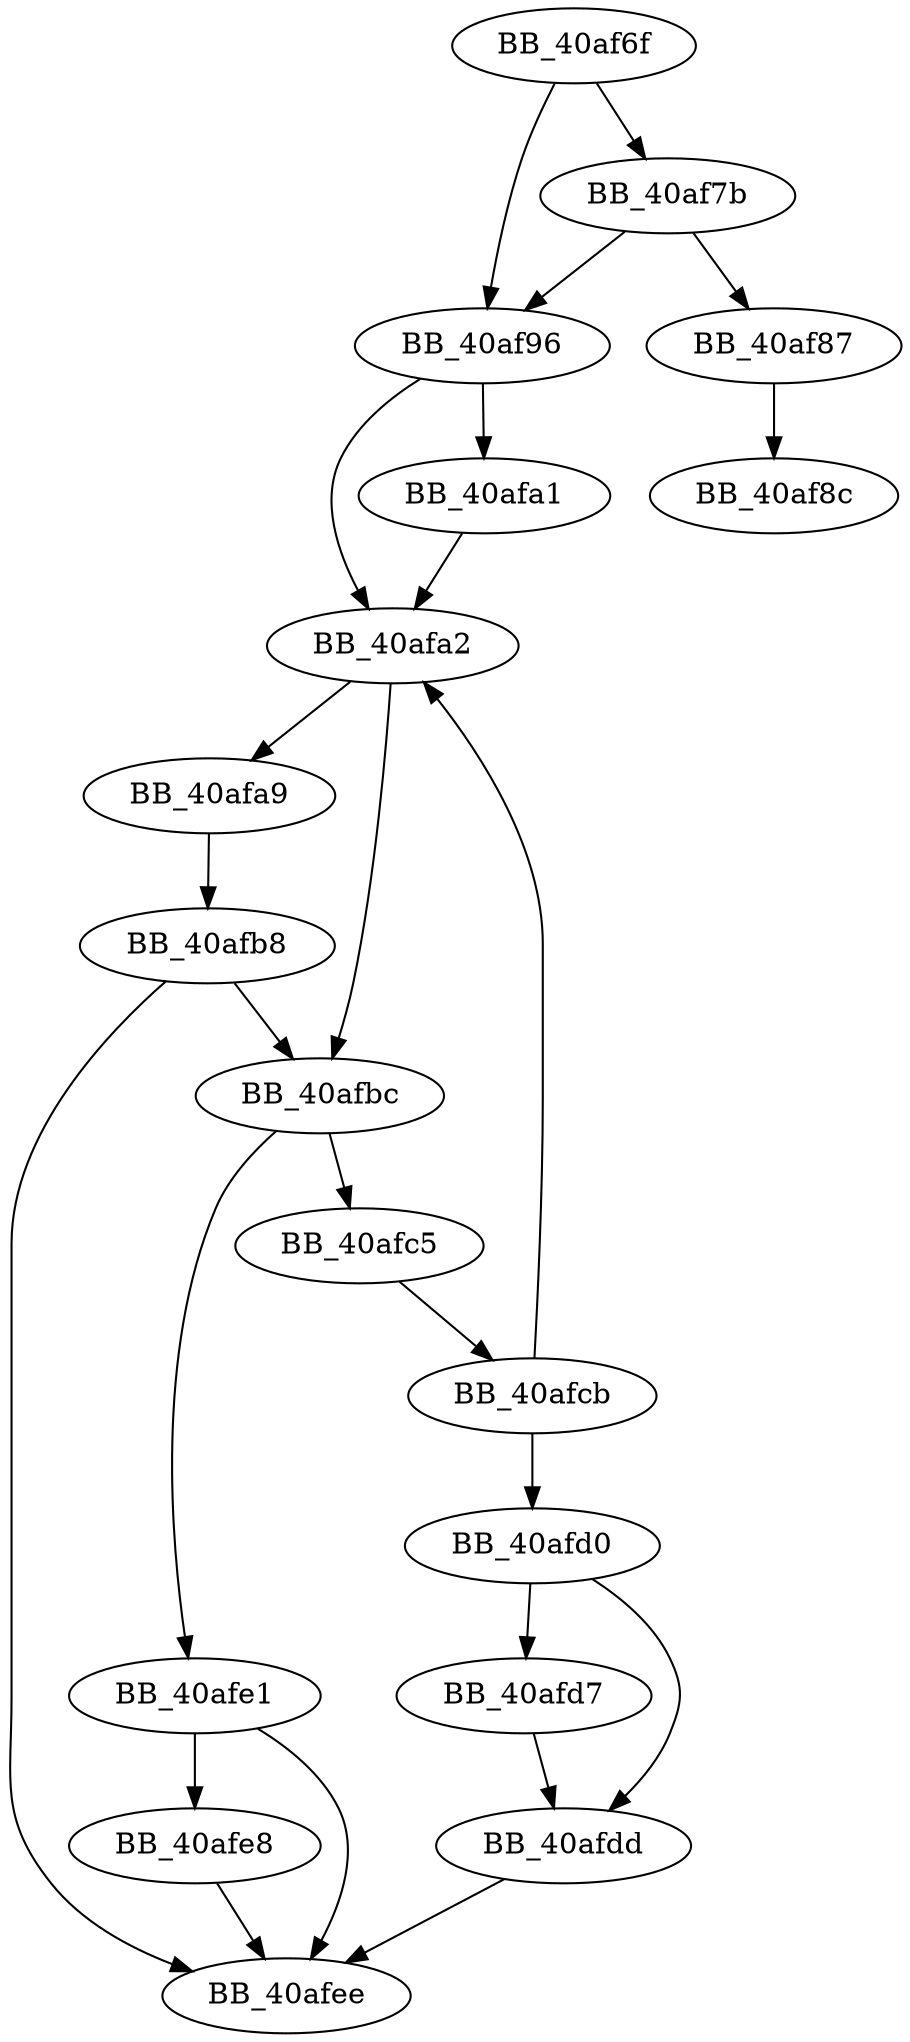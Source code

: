 DiGraph __calloc_impl{
BB_40af6f->BB_40af7b
BB_40af6f->BB_40af96
BB_40af7b->BB_40af87
BB_40af7b->BB_40af96
BB_40af87->BB_40af8c
BB_40af96->BB_40afa1
BB_40af96->BB_40afa2
BB_40afa1->BB_40afa2
BB_40afa2->BB_40afa9
BB_40afa2->BB_40afbc
BB_40afa9->BB_40afb8
BB_40afb8->BB_40afbc
BB_40afb8->BB_40afee
BB_40afbc->BB_40afc5
BB_40afbc->BB_40afe1
BB_40afc5->BB_40afcb
BB_40afcb->BB_40afa2
BB_40afcb->BB_40afd0
BB_40afd0->BB_40afd7
BB_40afd0->BB_40afdd
BB_40afd7->BB_40afdd
BB_40afdd->BB_40afee
BB_40afe1->BB_40afe8
BB_40afe1->BB_40afee
BB_40afe8->BB_40afee
}
